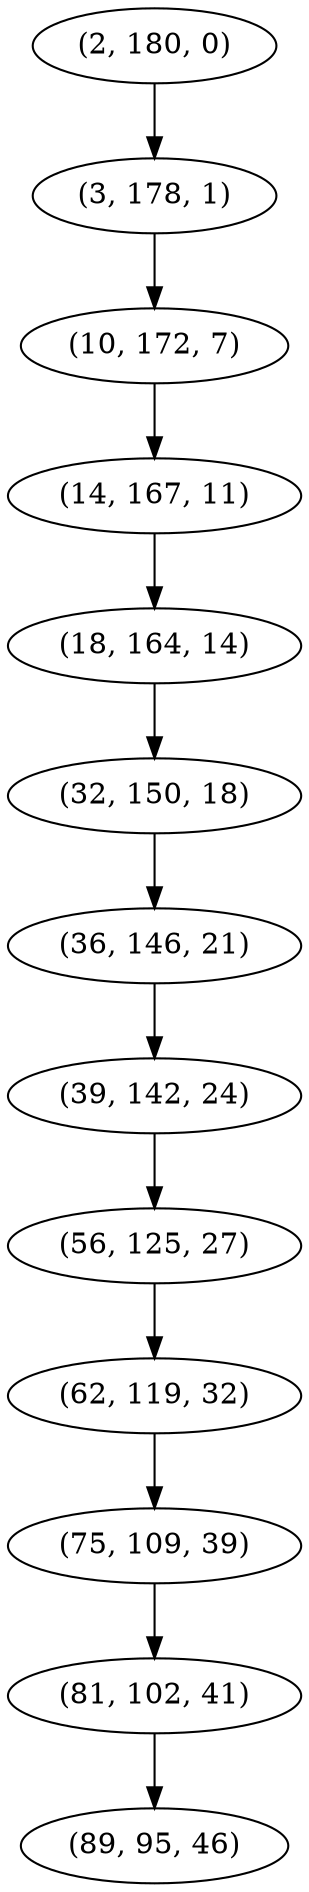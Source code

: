 digraph tree {
    "(2, 180, 0)";
    "(3, 178, 1)";
    "(10, 172, 7)";
    "(14, 167, 11)";
    "(18, 164, 14)";
    "(32, 150, 18)";
    "(36, 146, 21)";
    "(39, 142, 24)";
    "(56, 125, 27)";
    "(62, 119, 32)";
    "(75, 109, 39)";
    "(81, 102, 41)";
    "(89, 95, 46)";
    "(2, 180, 0)" -> "(3, 178, 1)";
    "(3, 178, 1)" -> "(10, 172, 7)";
    "(10, 172, 7)" -> "(14, 167, 11)";
    "(14, 167, 11)" -> "(18, 164, 14)";
    "(18, 164, 14)" -> "(32, 150, 18)";
    "(32, 150, 18)" -> "(36, 146, 21)";
    "(36, 146, 21)" -> "(39, 142, 24)";
    "(39, 142, 24)" -> "(56, 125, 27)";
    "(56, 125, 27)" -> "(62, 119, 32)";
    "(62, 119, 32)" -> "(75, 109, 39)";
    "(75, 109, 39)" -> "(81, 102, 41)";
    "(81, 102, 41)" -> "(89, 95, 46)";
}
